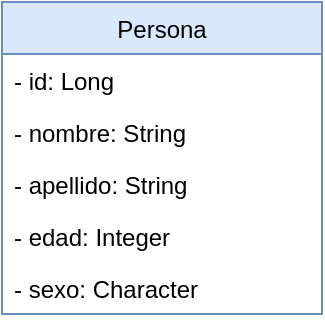 <mxfile version="13.0.3" type="device" pages="2"><diagram id="e5sXf0EfFhXb0UCb7Ufx" name="Dominio"><mxGraphModel dx="1092" dy="494" grid="1" gridSize="10" guides="1" tooltips="1" connect="1" arrows="1" fold="1" page="1" pageScale="1" pageWidth="827" pageHeight="1169" math="0" shadow="0"><root><mxCell id="0"/><mxCell id="1" parent="0"/><mxCell id="0y3hwYduoBi0L8SHqNfQ-5" value="Persona" style="swimlane;fontStyle=0;childLayout=stackLayout;horizontal=1;startSize=26;fillColor=#dae8fc;horizontalStack=0;resizeParent=1;resizeParentMax=0;resizeLast=0;collapsible=1;marginBottom=0;strokeColor=#6c8ebf;" parent="1" vertex="1"><mxGeometry x="334" y="50" width="160" height="156" as="geometry"/></mxCell><mxCell id="0y3hwYduoBi0L8SHqNfQ-6" value="- id: Long" style="text;strokeColor=none;fillColor=none;align=left;verticalAlign=top;spacingLeft=4;spacingRight=4;overflow=hidden;rotatable=0;points=[[0,0.5],[1,0.5]];portConstraint=eastwest;" parent="0y3hwYduoBi0L8SHqNfQ-5" vertex="1"><mxGeometry y="26" width="160" height="26" as="geometry"/></mxCell><mxCell id="0y3hwYduoBi0L8SHqNfQ-7" value="- nombre: String" style="text;strokeColor=none;fillColor=none;align=left;verticalAlign=top;spacingLeft=4;spacingRight=4;overflow=hidden;rotatable=0;points=[[0,0.5],[1,0.5]];portConstraint=eastwest;" parent="0y3hwYduoBi0L8SHqNfQ-5" vertex="1"><mxGeometry y="52" width="160" height="26" as="geometry"/></mxCell><mxCell id="0y3hwYduoBi0L8SHqNfQ-9" value="- apellido: String" style="text;strokeColor=none;fillColor=none;align=left;verticalAlign=top;spacingLeft=4;spacingRight=4;overflow=hidden;rotatable=0;points=[[0,0.5],[1,0.5]];portConstraint=eastwest;" parent="0y3hwYduoBi0L8SHqNfQ-5" vertex="1"><mxGeometry y="78" width="160" height="26" as="geometry"/></mxCell><mxCell id="0y3hwYduoBi0L8SHqNfQ-10" value="- edad: Integer&#10;" style="text;strokeColor=none;fillColor=none;align=left;verticalAlign=top;spacingLeft=4;spacingRight=4;overflow=hidden;rotatable=0;points=[[0,0.5],[1,0.5]];portConstraint=eastwest;" parent="0y3hwYduoBi0L8SHqNfQ-5" vertex="1"><mxGeometry y="104" width="160" height="26" as="geometry"/></mxCell><mxCell id="0y3hwYduoBi0L8SHqNfQ-8" value="- sexo: Character" style="text;strokeColor=none;fillColor=none;align=left;verticalAlign=top;spacingLeft=4;spacingRight=4;overflow=hidden;rotatable=0;points=[[0,0.5],[1,0.5]];portConstraint=eastwest;" parent="0y3hwYduoBi0L8SHqNfQ-5" vertex="1"><mxGeometry y="130" width="160" height="26" as="geometry"/></mxCell></root></mxGraphModel></diagram><diagram id="9f68bLg0eGI6u9GLnIXT" name="Clases"><mxGraphModel dx="1092" dy="494" grid="1" gridSize="10" guides="1" tooltips="1" connect="1" arrows="1" fold="1" page="1" pageScale="1" pageWidth="827" pageHeight="1169" math="0" shadow="0"><root><mxCell id="libdwg7JqnKGZZwmDnju-0"/><mxCell id="libdwg7JqnKGZZwmDnju-1" parent="libdwg7JqnKGZZwmDnju-0"/><mxCell id="qfG7vhatIV4poW0KQ1D_-13" value="Use" style="endArrow=open;endSize=12;dashed=1;html=1;noLabel=1;fontColor=none;" parent="libdwg7JqnKGZZwmDnju-1" source="qfG7vhatIV4poW0KQ1D_-6" target="qfG7vhatIV4poW0KQ1D_-10" edge="1"><mxGeometry width="160" relative="1" as="geometry"><mxPoint x="344" y="530" as="sourcePoint"/><mxPoint x="504" y="530" as="targetPoint"/></mxGeometry></mxCell><mxCell id="qfG7vhatIV4poW0KQ1D_-6" value="PersonaService" style="swimlane;fontStyle=1;align=center;verticalAlign=top;childLayout=stackLayout;horizontal=1;startSize=26;horizontalStack=0;resizeParent=1;resizeParentMax=0;resizeLast=0;collapsible=1;marginBottom=0;fillColor=#dae8fc;strokeColor=#6c8ebf;" parent="libdwg7JqnKGZZwmDnju-1" vertex="1"><mxGeometry x="80" y="340" width="240" height="112" as="geometry"/></mxCell><mxCell id="qfG7vhatIV4poW0KQ1D_-8" value="" style="line;strokeWidth=1;fillColor=none;align=left;verticalAlign=middle;spacingTop=-1;spacingLeft=3;spacingRight=3;rotatable=0;labelPosition=right;points=[];portConstraint=eastwest;" parent="qfG7vhatIV4poW0KQ1D_-6" vertex="1"><mxGeometry y="26" width="240" height="8" as="geometry"/></mxCell><mxCell id="qfG7vhatIV4poW0KQ1D_-9" value="+ buscarTodas(): List&lt;Persona&gt;" style="text;strokeColor=none;fillColor=none;align=left;verticalAlign=top;spacingLeft=4;spacingRight=4;overflow=hidden;rotatable=0;points=[[0,0.5],[1,0.5]];portConstraint=eastwest;" parent="qfG7vhatIV4poW0KQ1D_-6" vertex="1"><mxGeometry y="34" width="240" height="26" as="geometry"/></mxCell><mxCell id="T1cFNEslsnwGM2cqmYKI-0" value="+ crear(Persona persona): Persona" style="text;strokeColor=none;fillColor=none;align=left;verticalAlign=top;spacingLeft=4;spacingRight=4;overflow=hidden;rotatable=0;points=[[0,0.5],[1,0.5]];portConstraint=eastwest;" vertex="1" parent="qfG7vhatIV4poW0KQ1D_-6"><mxGeometry y="60" width="240" height="26" as="geometry"/></mxCell><mxCell id="-8o1RAq87xQxr4a1WvMa-0" value="+ eliminarPorId(int personaId): Persona" style="text;strokeColor=none;fillColor=none;align=left;verticalAlign=top;spacingLeft=4;spacingRight=4;overflow=hidden;rotatable=0;points=[[0,0.5],[1,0.5]];portConstraint=eastwest;" vertex="1" parent="qfG7vhatIV4poW0KQ1D_-6"><mxGeometry y="86" width="240" height="26" as="geometry"/></mxCell><mxCell id="qfG7vhatIV4poW0KQ1D_-10" value="&lt;&lt;Interface&gt;&gt;&#10;PersonaRepository" style="swimlane;fontStyle=1;align=center;verticalAlign=top;childLayout=stackLayout;horizontal=1;startSize=38;horizontalStack=0;resizeParent=1;resizeParentMax=0;resizeLast=0;collapsible=1;marginBottom=0;fillColor=#dae8fc;strokeColor=#6c8ebf;" parent="libdwg7JqnKGZZwmDnju-1" vertex="1"><mxGeometry x="504" y="370" width="190" height="46" as="geometry"/></mxCell><mxCell id="qfG7vhatIV4poW0KQ1D_-11" value="" style="line;strokeWidth=1;fillColor=none;align=left;verticalAlign=middle;spacingTop=-1;spacingLeft=3;spacingRight=3;rotatable=0;labelPosition=right;points=[];portConstraint=eastwest;" parent="qfG7vhatIV4poW0KQ1D_-10" vertex="1"><mxGeometry y="38" width="190" height="8" as="geometry"/></mxCell></root></mxGraphModel></diagram></mxfile>